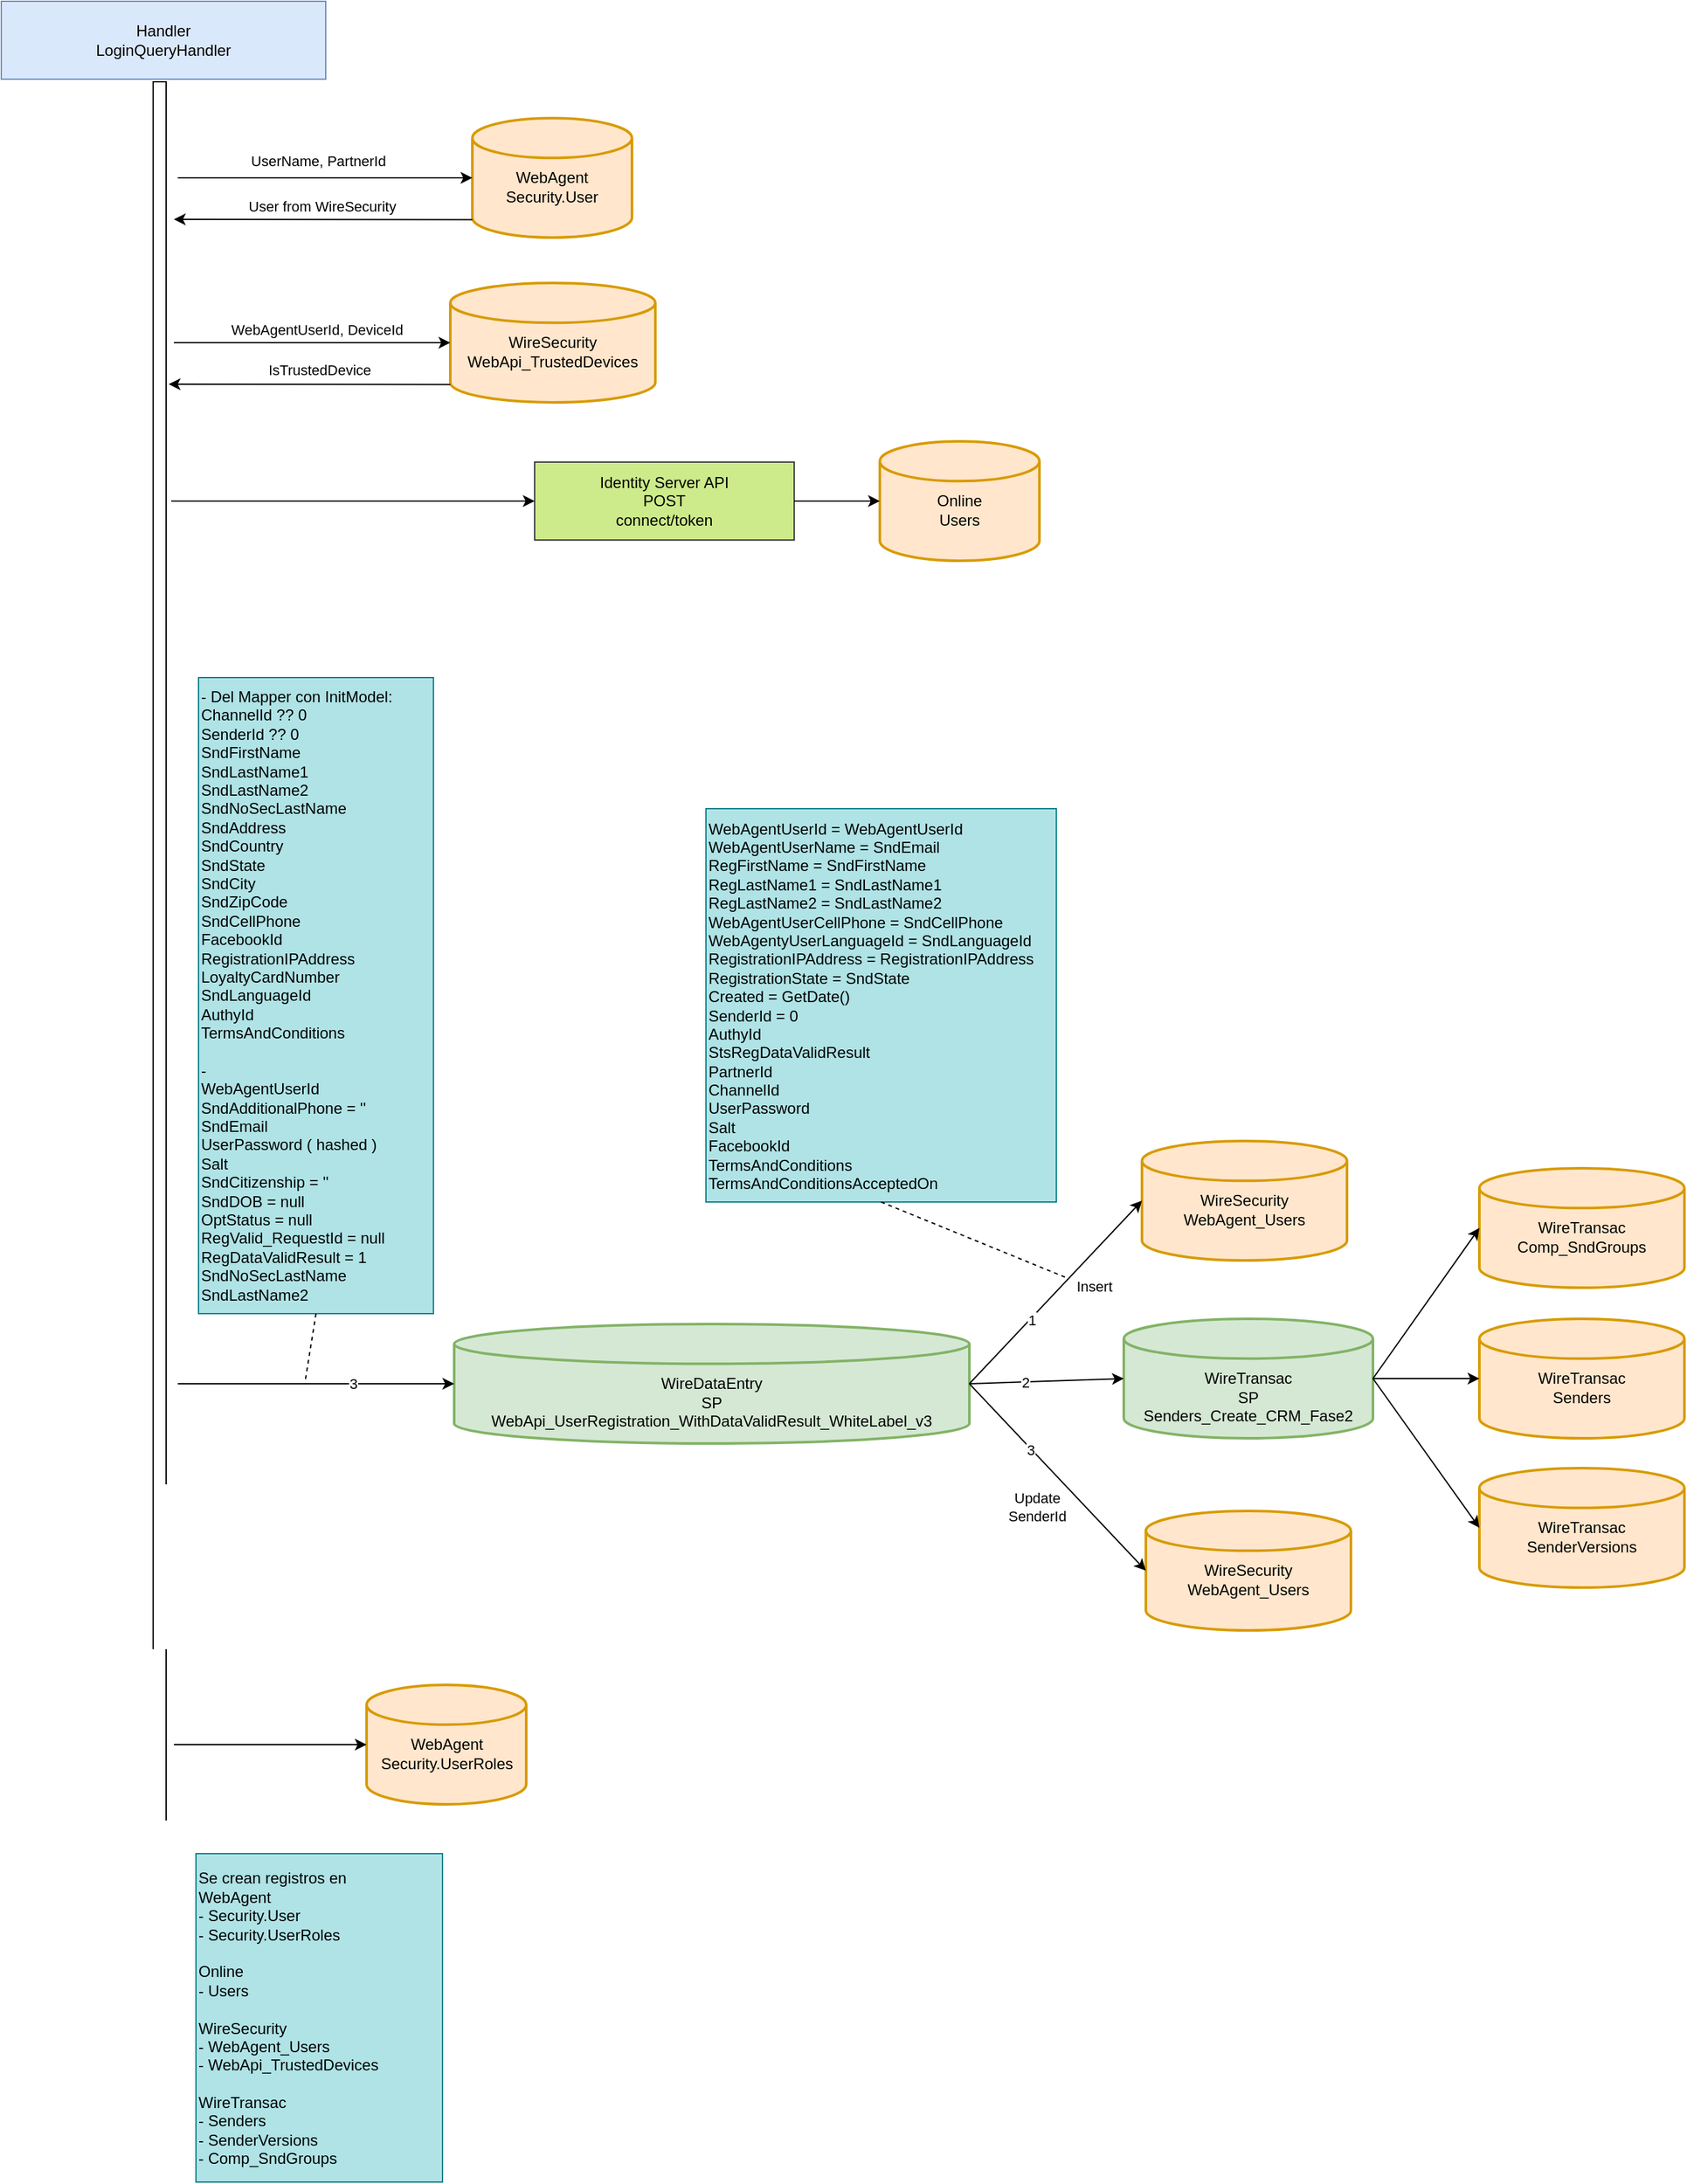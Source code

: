 <mxfile version="21.1.8" type="github">
  <diagram name="Page-1" id="efa7a0a1-bf9b-a30e-e6df-94a7791c09e9">
    <mxGraphModel dx="2074" dy="2356" grid="0" gridSize="10" guides="1" tooltips="1" connect="1" arrows="1" fold="1" page="0" pageScale="1" pageWidth="826" pageHeight="1169" background="none" math="0" shadow="0">
      <root>
        <mxCell id="0" />
        <mxCell id="1" parent="0" />
        <mxCell id="MLKeYVqBa8RRxU8ndWpH-114" value="&lt;br&gt;WebAgent&lt;br&gt;Security.User" style="strokeWidth=2;html=1;shape=mxgraph.flowchart.database;whiteSpace=wrap;fillColor=#ffe6cc;strokeColor=#d79b00;" parent="1" vertex="1">
          <mxGeometry x="13" y="-1286" width="123" height="92" as="geometry" />
        </mxCell>
        <mxCell id="MLKeYVqBa8RRxU8ndWpH-116" value="&lt;font color=&quot;#000000&quot;&gt;Identity Server API&lt;br&gt;POST&lt;br&gt;connect/token&lt;/font&gt;" style="rounded=0;whiteSpace=wrap;html=1;fillColor=#cdeb8b;strokeColor=#36393d;" parent="1" vertex="1">
          <mxGeometry x="61" y="-1021" width="200" height="60" as="geometry" />
        </mxCell>
        <mxCell id="MLKeYVqBa8RRxU8ndWpH-118" value="" style="endArrow=classic;html=1;rounded=0;entryX=0;entryY=0.5;entryDx=0;entryDy=0;" parent="1" target="MLKeYVqBa8RRxU8ndWpH-116" edge="1">
          <mxGeometry width="50" height="50" relative="1" as="geometry">
            <mxPoint x="-219" y="-991" as="sourcePoint" />
            <mxPoint x="105" y="-930" as="targetPoint" />
          </mxGeometry>
        </mxCell>
        <mxCell id="MLKeYVqBa8RRxU8ndWpH-119" value="&lt;br&gt;Online&lt;br&gt;Users" style="strokeWidth=2;html=1;shape=mxgraph.flowchart.database;whiteSpace=wrap;fillColor=#ffe6cc;strokeColor=#d79b00;" parent="1" vertex="1">
          <mxGeometry x="327" y="-1037" width="123" height="92" as="geometry" />
        </mxCell>
        <mxCell id="MLKeYVqBa8RRxU8ndWpH-120" value="&lt;br&gt;&lt;br&gt;WireDataEntry&lt;br&gt;SP&lt;br&gt;WebApi_UserRegistration_WithDataValidResult_WhiteLabel_v3" style="strokeWidth=2;html=1;shape=mxgraph.flowchart.database;whiteSpace=wrap;fillColor=#d5e8d4;strokeColor=#82b366;" parent="1" vertex="1">
          <mxGeometry x="-1" y="-357" width="397" height="92" as="geometry" />
        </mxCell>
        <mxCell id="MLKeYVqBa8RRxU8ndWpH-121" value="&lt;br&gt;WireSecurity&lt;br&gt;WebApi_TrustedDevices" style="strokeWidth=2;html=1;shape=mxgraph.flowchart.database;whiteSpace=wrap;fillColor=#ffe6cc;strokeColor=#d79b00;" parent="1" vertex="1">
          <mxGeometry x="-4" y="-1159" width="158" height="92" as="geometry" />
        </mxCell>
        <mxCell id="MLKeYVqBa8RRxU8ndWpH-122" value="&lt;br&gt;WebAgent&lt;br&gt;Security.UserRoles" style="strokeWidth=2;html=1;shape=mxgraph.flowchart.database;whiteSpace=wrap;fillColor=#ffe6cc;strokeColor=#d79b00;" parent="1" vertex="1">
          <mxGeometry x="-68.5" y="-79" width="123" height="92" as="geometry" />
        </mxCell>
        <mxCell id="MLKeYVqBa8RRxU8ndWpH-123" value="" style="endArrow=classic;html=1;rounded=0;entryX=0;entryY=0.5;entryDx=0;entryDy=0;entryPerimeter=0;exitX=1;exitY=0.5;exitDx=0;exitDy=0;" parent="1" source="MLKeYVqBa8RRxU8ndWpH-116" target="MLKeYVqBa8RRxU8ndWpH-119" edge="1">
          <mxGeometry width="50" height="50" relative="1" as="geometry">
            <mxPoint x="31" y="-1120" as="sourcePoint" />
            <mxPoint x="126" y="-1120" as="targetPoint" />
          </mxGeometry>
        </mxCell>
        <mxCell id="MLKeYVqBa8RRxU8ndWpH-124" value="" style="endArrow=classic;html=1;rounded=0;entryX=0;entryY=0.5;entryDx=0;entryDy=0;entryPerimeter=0;" parent="1" target="MLKeYVqBa8RRxU8ndWpH-114" edge="1">
          <mxGeometry width="50" height="50" relative="1" as="geometry">
            <mxPoint x="-214" y="-1240" as="sourcePoint" />
            <mxPoint x="-49" y="-1243" as="targetPoint" />
          </mxGeometry>
        </mxCell>
        <mxCell id="MUhubDVM9BwMi47_hHYt-114" value="UserName, PartnerId" style="edgeLabel;html=1;align=center;verticalAlign=middle;resizable=0;points=[];" parent="MLKeYVqBa8RRxU8ndWpH-124" vertex="1" connectable="0">
          <mxGeometry x="0.233" relative="1" as="geometry">
            <mxPoint x="-32" y="-13" as="offset" />
          </mxGeometry>
        </mxCell>
        <mxCell id="MUhubDVM9BwMi47_hHYt-118" value="" style="endArrow=classic;html=1;rounded=0;exitX=0;exitY=0.85;exitDx=0;exitDy=0;exitPerimeter=0;" parent="1" source="MLKeYVqBa8RRxU8ndWpH-114" edge="1">
          <mxGeometry width="50" height="50" relative="1" as="geometry">
            <mxPoint x="19" y="-1353" as="sourcePoint" />
            <mxPoint x="-217" y="-1208" as="targetPoint" />
          </mxGeometry>
        </mxCell>
        <mxCell id="MUhubDVM9BwMi47_hHYt-119" value="User from WireSecurity" style="edgeLabel;html=1;align=center;verticalAlign=middle;resizable=0;points=[];" parent="MUhubDVM9BwMi47_hHYt-118" vertex="1" connectable="0">
          <mxGeometry x="0.422" y="1" relative="1" as="geometry">
            <mxPoint x="47" y="-11" as="offset" />
          </mxGeometry>
        </mxCell>
        <mxCell id="MUhubDVM9BwMi47_hHYt-124" value="&lt;font color=&quot;#000000&quot;&gt;Handler&lt;br&gt;LoginQueryHandler&lt;br&gt;&lt;/font&gt;" style="rounded=0;whiteSpace=wrap;html=1;fillColor=#dae8fc;strokeColor=#6c8ebf;" parent="1" vertex="1">
          <mxGeometry x="-350" y="-1376" width="250" height="60" as="geometry" />
        </mxCell>
        <mxCell id="MUhubDVM9BwMi47_hHYt-125" value="" style="html=1;points=[];perimeter=orthogonalPerimeter;outlineConnect=0;targetShapes=umlLifeline;portConstraint=eastwest;newEdgeStyle={&quot;edgeStyle&quot;:&quot;elbowEdgeStyle&quot;,&quot;elbow&quot;:&quot;vertical&quot;,&quot;curved&quot;:0,&quot;rounded&quot;:0};" parent="1" vertex="1">
          <mxGeometry x="-233" y="-1314" width="10" height="1339" as="geometry" />
        </mxCell>
        <mxCell id="MUhubDVM9BwMi47_hHYt-126" value="- Del Mapper con InitModel:&lt;br&gt;ChannelId ?? 0&lt;br&gt;SenderId ?? 0&lt;br&gt;SndFirstName&lt;br&gt;SndLastName1&lt;br&gt;SndLastName2&lt;br&gt;SndNoSecLastName&lt;br&gt;SndAddress&lt;br&gt;SndCountry&lt;br&gt;SndState&lt;br&gt;SndCity&lt;br&gt;SndZipCode&lt;br&gt;SndCellPhone&lt;br&gt;FacebookId&lt;br&gt;RegistrationIPAddress&lt;br&gt;LoyaltyCardNumber&lt;br&gt;SndLanguageId&lt;br&gt;AuthyId&lt;br&gt;TermsAndConditions&lt;br&gt;&lt;br&gt;-&lt;br&gt;WebAgentUserId&lt;br&gt;SndAdditionalPhone = &#39;&#39;&lt;br&gt;SndEmail&lt;br&gt;UserPassword ( hashed )&lt;br&gt;Salt&lt;br&gt;SndCitizenship = &#39;&#39;&lt;br&gt;SndDOB = null&lt;br&gt;OptStatus = null&lt;br&gt;RegValid_RequestId = null&lt;br&gt;RegDataValidResult = 1&lt;br&gt;SndNoSecLastName&lt;br&gt;SndLastName2" style="text;html=1;strokeColor=#0e8088;fillColor=#b0e3e6;align=left;verticalAlign=middle;whiteSpace=wrap;rounded=0;" parent="1" vertex="1">
          <mxGeometry x="-198" y="-855" width="181" height="490" as="geometry" />
        </mxCell>
        <mxCell id="MUhubDVM9BwMi47_hHYt-127" value="" style="endArrow=classic;html=1;rounded=0;entryX=0;entryY=0.5;entryDx=0;entryDy=0;entryPerimeter=0;" parent="1" target="MLKeYVqBa8RRxU8ndWpH-120" edge="1">
          <mxGeometry width="50" height="50" relative="1" as="geometry">
            <mxPoint x="-214" y="-311" as="sourcePoint" />
            <mxPoint x="-13" y="-311.5" as="targetPoint" />
          </mxGeometry>
        </mxCell>
        <mxCell id="MUhubDVM9BwMi47_hHYt-128" value="3" style="edgeLabel;html=1;align=center;verticalAlign=middle;resizable=0;points=[];" parent="MUhubDVM9BwMi47_hHYt-127" vertex="1" connectable="0">
          <mxGeometry x="0.263" relative="1" as="geometry">
            <mxPoint as="offset" />
          </mxGeometry>
        </mxCell>
        <mxCell id="MUhubDVM9BwMi47_hHYt-130" value="" style="endArrow=none;dashed=1;html=1;rounded=0;exitX=0.5;exitY=1;exitDx=0;exitDy=0;" parent="1" source="MUhubDVM9BwMi47_hHYt-126" edge="1">
          <mxGeometry width="50" height="50" relative="1" as="geometry">
            <mxPoint x="-22" y="-914" as="sourcePoint" />
            <mxPoint x="-116" y="-312" as="targetPoint" />
          </mxGeometry>
        </mxCell>
        <mxCell id="MUhubDVM9BwMi47_hHYt-131" value="&lt;br&gt;WireSecurity&lt;br&gt;WebAgent_Users" style="strokeWidth=2;html=1;shape=mxgraph.flowchart.database;whiteSpace=wrap;fillColor=#ffe6cc;strokeColor=#d79b00;" parent="1" vertex="1">
          <mxGeometry x="529" y="-498" width="158" height="92" as="geometry" />
        </mxCell>
        <mxCell id="MUhubDVM9BwMi47_hHYt-132" value="" style="endArrow=classic;html=1;rounded=0;exitX=1;exitY=0.5;exitDx=0;exitDy=0;exitPerimeter=0;entryX=0;entryY=0.5;entryDx=0;entryDy=0;entryPerimeter=0;" parent="1" source="MLKeYVqBa8RRxU8ndWpH-120" target="MUhubDVM9BwMi47_hHYt-131" edge="1">
          <mxGeometry width="50" height="50" relative="1" as="geometry">
            <mxPoint x="224" y="-462" as="sourcePoint" />
            <mxPoint x="779" y="-710" as="targetPoint" />
          </mxGeometry>
        </mxCell>
        <mxCell id="MUhubDVM9BwMi47_hHYt-144" value="Insert" style="edgeLabel;html=1;align=center;verticalAlign=middle;resizable=0;points=[];" parent="MUhubDVM9BwMi47_hHYt-132" vertex="1" connectable="0">
          <mxGeometry x="-0.227" y="-4" relative="1" as="geometry">
            <mxPoint x="41" y="-23" as="offset" />
          </mxGeometry>
        </mxCell>
        <mxCell id="MUhubDVM9BwMi47_hHYt-145" value="1" style="edgeLabel;html=1;align=center;verticalAlign=middle;resizable=0;points=[];" parent="MUhubDVM9BwMi47_hHYt-132" vertex="1" connectable="0">
          <mxGeometry x="-0.299" y="-1" relative="1" as="geometry">
            <mxPoint as="offset" />
          </mxGeometry>
        </mxCell>
        <mxCell id="MUhubDVM9BwMi47_hHYt-134" value="&lt;br&gt;&lt;br&gt;WireTransac&lt;br&gt;SP&lt;br&gt;Senders_Create_CRM_Fase2" style="strokeWidth=2;html=1;shape=mxgraph.flowchart.database;whiteSpace=wrap;fillColor=#d5e8d4;strokeColor=#82b366;" parent="1" vertex="1">
          <mxGeometry x="515" y="-361" width="192" height="92" as="geometry" />
        </mxCell>
        <mxCell id="MUhubDVM9BwMi47_hHYt-135" value="" style="endArrow=classic;html=1;rounded=0;exitX=1;exitY=0.5;exitDx=0;exitDy=0;exitPerimeter=0;entryX=0;entryY=0.5;entryDx=0;entryDy=0;entryPerimeter=0;" parent="1" source="MLKeYVqBa8RRxU8ndWpH-120" target="MUhubDVM9BwMi47_hHYt-134" edge="1">
          <mxGeometry width="50" height="50" relative="1" as="geometry">
            <mxPoint x="406" y="-301" as="sourcePoint" />
            <mxPoint x="539" y="-442" as="targetPoint" />
          </mxGeometry>
        </mxCell>
        <mxCell id="MUhubDVM9BwMi47_hHYt-146" value="2" style="edgeLabel;html=1;align=center;verticalAlign=middle;resizable=0;points=[];" parent="MUhubDVM9BwMi47_hHYt-135" vertex="1" connectable="0">
          <mxGeometry x="-0.307" relative="1" as="geometry">
            <mxPoint x="1" as="offset" />
          </mxGeometry>
        </mxCell>
        <mxCell id="MUhubDVM9BwMi47_hHYt-136" value="&lt;br&gt;WireTransac&lt;br&gt;Comp_SndGroups" style="strokeWidth=2;html=1;shape=mxgraph.flowchart.database;whiteSpace=wrap;fillColor=#ffe6cc;strokeColor=#d79b00;" parent="1" vertex="1">
          <mxGeometry x="789" y="-477" width="158" height="92" as="geometry" />
        </mxCell>
        <mxCell id="MUhubDVM9BwMi47_hHYt-137" value="" style="endArrow=classic;html=1;rounded=0;exitX=1;exitY=0.5;exitDx=0;exitDy=0;exitPerimeter=0;entryX=0;entryY=0.5;entryDx=0;entryDy=0;entryPerimeter=0;" parent="1" source="MUhubDVM9BwMi47_hHYt-134" target="MUhubDVM9BwMi47_hHYt-136" edge="1">
          <mxGeometry width="50" height="50" relative="1" as="geometry">
            <mxPoint x="483" y="-395" as="sourcePoint" />
            <mxPoint x="616" y="-536" as="targetPoint" />
          </mxGeometry>
        </mxCell>
        <mxCell id="MUhubDVM9BwMi47_hHYt-138" value="&lt;br&gt;WireTransac&lt;br&gt;Senders" style="strokeWidth=2;html=1;shape=mxgraph.flowchart.database;whiteSpace=wrap;fillColor=#ffe6cc;strokeColor=#d79b00;" parent="1" vertex="1">
          <mxGeometry x="789" y="-361" width="158" height="92" as="geometry" />
        </mxCell>
        <mxCell id="MUhubDVM9BwMi47_hHYt-139" value="" style="endArrow=classic;html=1;rounded=0;exitX=1;exitY=0.5;exitDx=0;exitDy=0;exitPerimeter=0;entryX=0;entryY=0.5;entryDx=0;entryDy=0;entryPerimeter=0;" parent="1" source="MUhubDVM9BwMi47_hHYt-134" target="MUhubDVM9BwMi47_hHYt-138" edge="1">
          <mxGeometry width="50" height="50" relative="1" as="geometry">
            <mxPoint x="717" y="-305" as="sourcePoint" />
            <mxPoint x="795" y="-420" as="targetPoint" />
          </mxGeometry>
        </mxCell>
        <mxCell id="MUhubDVM9BwMi47_hHYt-140" value="&lt;br&gt;WireTransac&lt;br&gt;SenderVersions" style="strokeWidth=2;html=1;shape=mxgraph.flowchart.database;whiteSpace=wrap;fillColor=#ffe6cc;strokeColor=#d79b00;" parent="1" vertex="1">
          <mxGeometry x="789" y="-246" width="158" height="92" as="geometry" />
        </mxCell>
        <mxCell id="MUhubDVM9BwMi47_hHYt-141" value="" style="endArrow=classic;html=1;rounded=0;exitX=1;exitY=0.5;exitDx=0;exitDy=0;exitPerimeter=0;entryX=0;entryY=0.5;entryDx=0;entryDy=0;entryPerimeter=0;" parent="1" source="MUhubDVM9BwMi47_hHYt-134" target="MUhubDVM9BwMi47_hHYt-140" edge="1">
          <mxGeometry width="50" height="50" relative="1" as="geometry">
            <mxPoint x="717" y="-305" as="sourcePoint" />
            <mxPoint x="793" y="-255" as="targetPoint" />
          </mxGeometry>
        </mxCell>
        <mxCell id="MUhubDVM9BwMi47_hHYt-142" value="WebAgentUserId = WebAgentUserId&lt;br&gt;WebAgentUserName = SndEmail&lt;br&gt;RegFirstName = SndFirstName&lt;br&gt;RegLastName1 = SndLastName1&lt;br style=&quot;border-color: var(--border-color);&quot;&gt;RegLastName2 = SndLastName2&lt;br&gt;WebAgentUserCellPhone = SndCellPhone&lt;br&gt;WebAgentyUserLanguageId = SndLanguageId&lt;br style=&quot;border-color: var(--border-color);&quot;&gt;RegistrationIPAddress = RegistrationIPAddress&lt;br&gt;RegistrationState = SndState&lt;br&gt;Created = GetDate()&lt;br&gt;SenderId = 0&lt;br&gt;AuthyId&lt;br&gt;StsRegDataValidResult&lt;br&gt;PartnerId&lt;br&gt;ChannelId&lt;br&gt;UserPassword&lt;br&gt;Salt&lt;br&gt;FacebookId&lt;br&gt;TermsAndConditions&lt;br&gt;TermsAndConditionsAcceptedOn&lt;br&gt;" style="text;html=1;strokeColor=#0e8088;fillColor=#b0e3e6;align=left;verticalAlign=middle;whiteSpace=wrap;rounded=0;" parent="1" vertex="1">
          <mxGeometry x="193" y="-754" width="270" height="303" as="geometry" />
        </mxCell>
        <mxCell id="MUhubDVM9BwMi47_hHYt-143" value="" style="endArrow=none;dashed=1;html=1;rounded=0;exitX=0.5;exitY=1;exitDx=0;exitDy=0;" parent="1" source="MUhubDVM9BwMi47_hHYt-142" edge="1">
          <mxGeometry width="50" height="50" relative="1" as="geometry">
            <mxPoint x="-97" y="-355" as="sourcePoint" />
            <mxPoint x="470" y="-393" as="targetPoint" />
          </mxGeometry>
        </mxCell>
        <mxCell id="MUhubDVM9BwMi47_hHYt-147" value="&lt;br&gt;WireSecurity&lt;br&gt;WebAgent_Users" style="strokeWidth=2;html=1;shape=mxgraph.flowchart.database;whiteSpace=wrap;fillColor=#ffe6cc;strokeColor=#d79b00;" parent="1" vertex="1">
          <mxGeometry x="532" y="-213" width="158" height="92" as="geometry" />
        </mxCell>
        <mxCell id="MUhubDVM9BwMi47_hHYt-148" value="" style="endArrow=classic;html=1;rounded=0;exitX=1;exitY=0.5;exitDx=0;exitDy=0;exitPerimeter=0;entryX=0;entryY=0.5;entryDx=0;entryDy=0;entryPerimeter=0;" parent="1" source="MLKeYVqBa8RRxU8ndWpH-120" target="MUhubDVM9BwMi47_hHYt-147" edge="1">
          <mxGeometry width="50" height="50" relative="1" as="geometry">
            <mxPoint x="406" y="-301" as="sourcePoint" />
            <mxPoint x="539" y="-442" as="targetPoint" />
          </mxGeometry>
        </mxCell>
        <mxCell id="MUhubDVM9BwMi47_hHYt-149" value="Update&lt;br&gt;SenderId" style="edgeLabel;html=1;align=center;verticalAlign=middle;resizable=0;points=[];" parent="MUhubDVM9BwMi47_hHYt-148" vertex="1" connectable="0">
          <mxGeometry x="-0.227" y="-4" relative="1" as="geometry">
            <mxPoint x="2" y="36" as="offset" />
          </mxGeometry>
        </mxCell>
        <mxCell id="MUhubDVM9BwMi47_hHYt-150" value="3" style="edgeLabel;html=1;align=center;verticalAlign=middle;resizable=0;points=[];" parent="MUhubDVM9BwMi47_hHYt-148" vertex="1" connectable="0">
          <mxGeometry x="-0.299" y="-1" relative="1" as="geometry">
            <mxPoint as="offset" />
          </mxGeometry>
        </mxCell>
        <mxCell id="MUhubDVM9BwMi47_hHYt-154" value="" style="endArrow=classic;html=1;rounded=0;entryX=0;entryY=0.5;entryDx=0;entryDy=0;entryPerimeter=0;" parent="1" target="MLKeYVqBa8RRxU8ndWpH-121" edge="1">
          <mxGeometry width="50" height="50" relative="1" as="geometry">
            <mxPoint x="-217" y="-1113" as="sourcePoint" />
            <mxPoint x="91" y="-1256" as="targetPoint" />
          </mxGeometry>
        </mxCell>
        <mxCell id="sMybmjBBknjoh3TIYzj4-4" value="WebAgentUserId, DeviceId" style="edgeLabel;html=1;align=center;verticalAlign=middle;resizable=0;points=[];" vertex="1" connectable="0" parent="MUhubDVM9BwMi47_hHYt-154">
          <mxGeometry x="0.277" y="-1" relative="1" as="geometry">
            <mxPoint x="-26" y="-11" as="offset" />
          </mxGeometry>
        </mxCell>
        <mxCell id="MUhubDVM9BwMi47_hHYt-156" value="" style="endArrow=classic;html=1;rounded=0;entryX=0;entryY=0.5;entryDx=0;entryDy=0;entryPerimeter=0;" parent="1" target="MLKeYVqBa8RRxU8ndWpH-122" edge="1">
          <mxGeometry width="50" height="50" relative="1" as="geometry">
            <mxPoint x="-217" y="-33" as="sourcePoint" />
            <mxPoint x="-76" y="-148" as="targetPoint" />
          </mxGeometry>
        </mxCell>
        <mxCell id="MUhubDVM9BwMi47_hHYt-158" value="Se crean registros en&lt;br&gt;WebAgent&lt;br&gt;- Security.User&lt;br&gt;- Security.UserRoles&lt;br&gt;&lt;br&gt;Online&lt;br&gt;- Users&lt;br&gt;&lt;br&gt;WireSecurity&lt;br&gt;- WebAgent_Users&lt;br&gt;- WebApi_TrustedDevices&lt;br&gt;&lt;br&gt;WireTransac&lt;br&gt;- Senders&lt;br&gt;- SenderVersions&lt;br&gt;- Comp_SndGroups&lt;br&gt;" style="text;html=1;strokeColor=#0e8088;fillColor=#b0e3e6;align=left;verticalAlign=middle;whiteSpace=wrap;rounded=0;" parent="1" vertex="1">
          <mxGeometry x="-200" y="51" width="190" height="253" as="geometry" />
        </mxCell>
        <mxCell id="sMybmjBBknjoh3TIYzj4-2" value="" style="endArrow=classic;html=1;rounded=0;exitX=0;exitY=0.85;exitDx=0;exitDy=0;exitPerimeter=0;" edge="1" parent="1" source="MLKeYVqBa8RRxU8ndWpH-121">
          <mxGeometry width="50" height="50" relative="1" as="geometry">
            <mxPoint x="-14" y="-1079" as="sourcePoint" />
            <mxPoint x="-221" y="-1081" as="targetPoint" />
          </mxGeometry>
        </mxCell>
        <mxCell id="sMybmjBBknjoh3TIYzj4-5" value="IsTrustedDevice" style="edgeLabel;html=1;align=center;verticalAlign=middle;resizable=0;points=[];" vertex="1" connectable="0" parent="sMybmjBBknjoh3TIYzj4-2">
          <mxGeometry x="-0.263" y="-2" relative="1" as="geometry">
            <mxPoint x="-21" y="-9" as="offset" />
          </mxGeometry>
        </mxCell>
      </root>
    </mxGraphModel>
  </diagram>
</mxfile>
